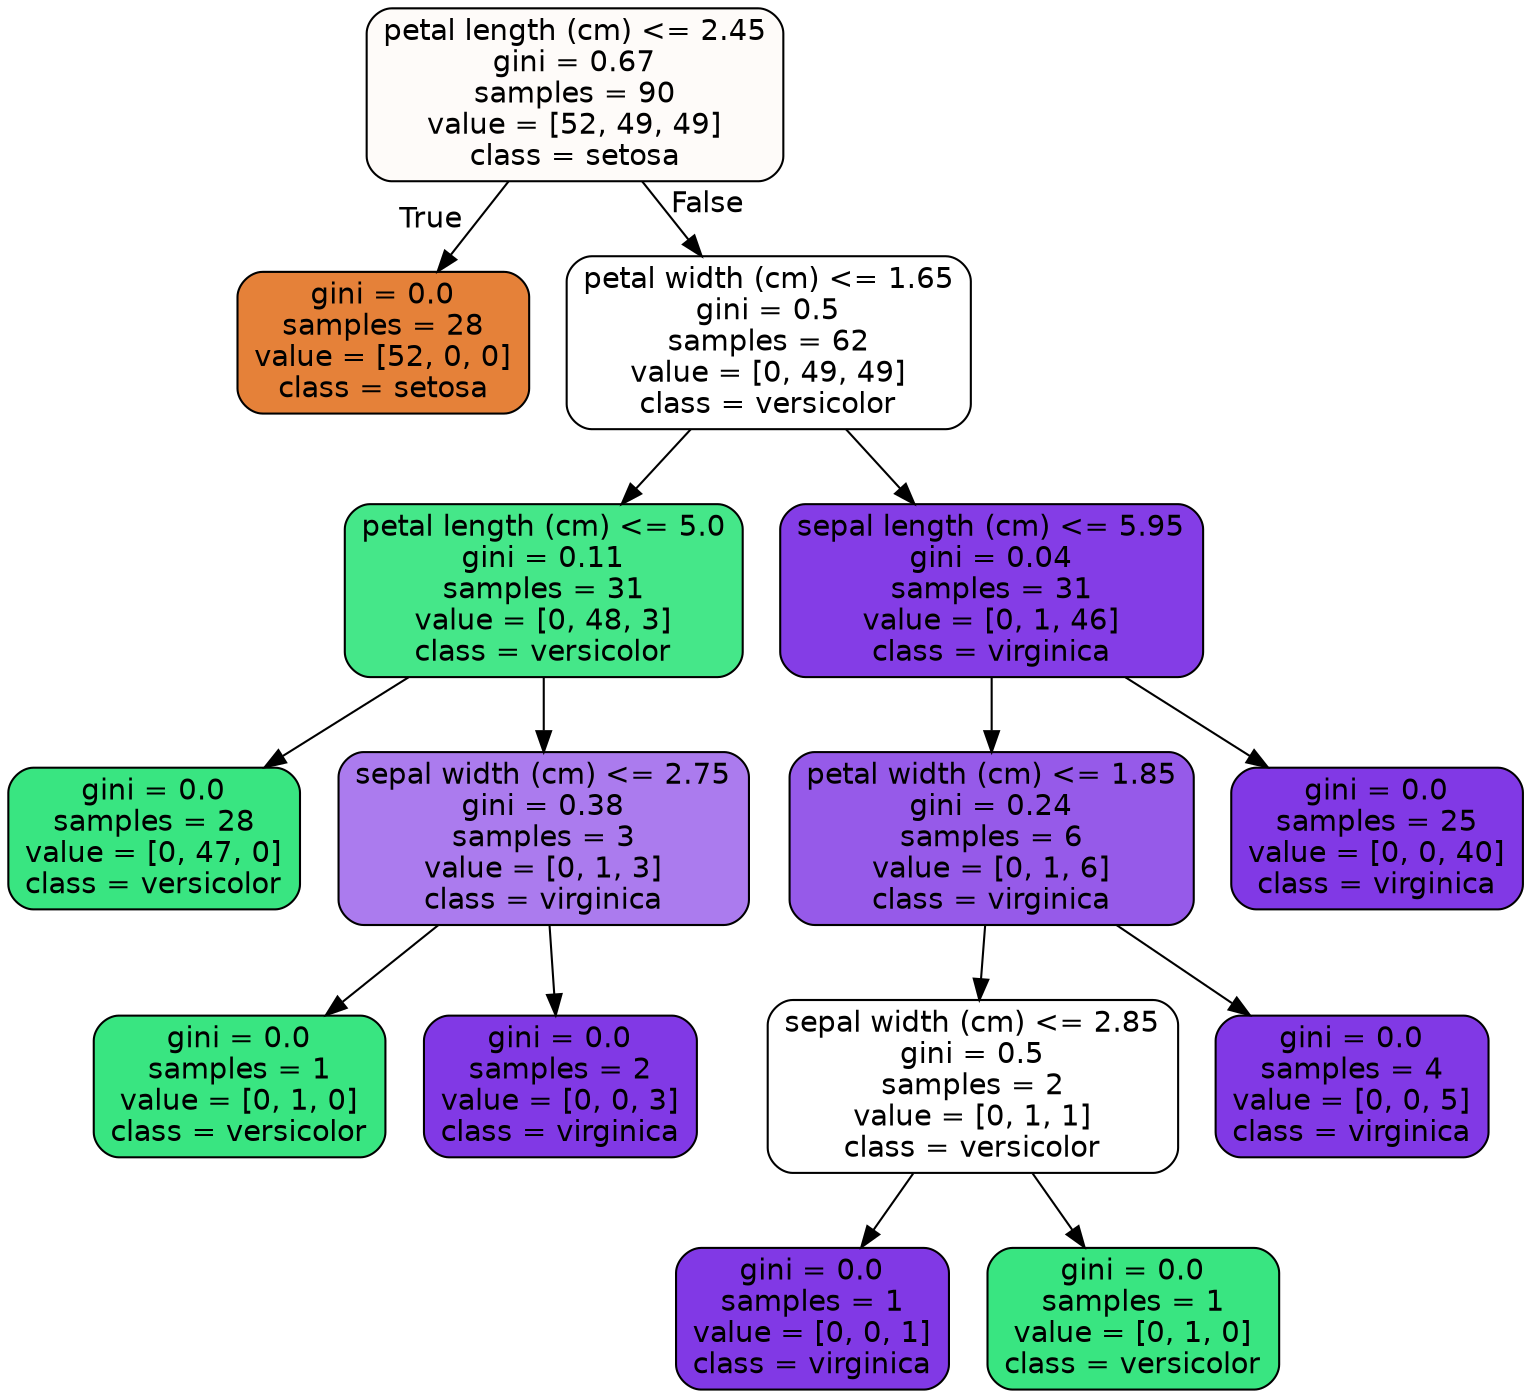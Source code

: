 digraph Tree {
node [shape=box, style="filled, rounded", color="black", fontname="helvetica"] ;
edge [fontname="helvetica"] ;
0 [label="petal length (cm) <= 2.45\ngini = 0.67\nsamples = 90\nvalue = [52, 49, 49]\nclass = setosa", fillcolor="#fefbf9"] ;
1 [label="gini = 0.0\nsamples = 28\nvalue = [52, 0, 0]\nclass = setosa", fillcolor="#e58139"] ;
0 -> 1 [labeldistance=2.5, labelangle=45, headlabel="True"] ;
2 [label="petal width (cm) <= 1.65\ngini = 0.5\nsamples = 62\nvalue = [0, 49, 49]\nclass = versicolor", fillcolor="#ffffff"] ;
0 -> 2 [labeldistance=2.5, labelangle=-45, headlabel="False"] ;
3 [label="petal length (cm) <= 5.0\ngini = 0.11\nsamples = 31\nvalue = [0, 48, 3]\nclass = versicolor", fillcolor="#45e789"] ;
2 -> 3 ;
4 [label="gini = 0.0\nsamples = 28\nvalue = [0, 47, 0]\nclass = versicolor", fillcolor="#39e581"] ;
3 -> 4 ;
5 [label="sepal width (cm) <= 2.75\ngini = 0.38\nsamples = 3\nvalue = [0, 1, 3]\nclass = virginica", fillcolor="#ab7bee"] ;
3 -> 5 ;
6 [label="gini = 0.0\nsamples = 1\nvalue = [0, 1, 0]\nclass = versicolor", fillcolor="#39e581"] ;
5 -> 6 ;
7 [label="gini = 0.0\nsamples = 2\nvalue = [0, 0, 3]\nclass = virginica", fillcolor="#8139e5"] ;
5 -> 7 ;
8 [label="sepal length (cm) <= 5.95\ngini = 0.04\nsamples = 31\nvalue = [0, 1, 46]\nclass = virginica", fillcolor="#843de6"] ;
2 -> 8 ;
9 [label="petal width (cm) <= 1.85\ngini = 0.24\nsamples = 6\nvalue = [0, 1, 6]\nclass = virginica", fillcolor="#965ae9"] ;
8 -> 9 ;
10 [label="sepal width (cm) <= 2.85\ngini = 0.5\nsamples = 2\nvalue = [0, 1, 1]\nclass = versicolor", fillcolor="#ffffff"] ;
9 -> 10 ;
11 [label="gini = 0.0\nsamples = 1\nvalue = [0, 0, 1]\nclass = virginica", fillcolor="#8139e5"] ;
10 -> 11 ;
12 [label="gini = 0.0\nsamples = 1\nvalue = [0, 1, 0]\nclass = versicolor", fillcolor="#39e581"] ;
10 -> 12 ;
13 [label="gini = 0.0\nsamples = 4\nvalue = [0, 0, 5]\nclass = virginica", fillcolor="#8139e5"] ;
9 -> 13 ;
14 [label="gini = 0.0\nsamples = 25\nvalue = [0, 0, 40]\nclass = virginica", fillcolor="#8139e5"] ;
8 -> 14 ;
}